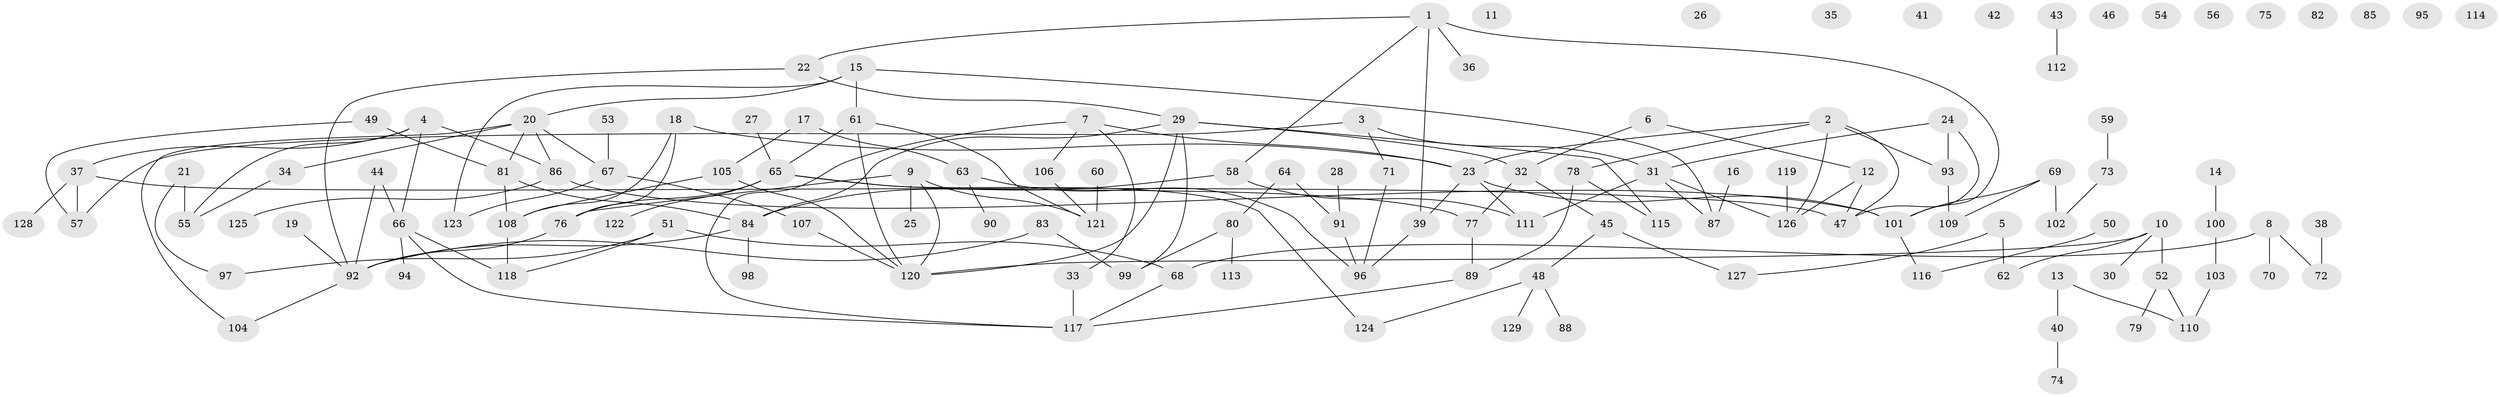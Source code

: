 // coarse degree distribution, {5: 0.03333333333333333, 6: 0.08888888888888889, 3: 0.2, 4: 0.14444444444444443, 2: 0.14444444444444443, 0: 0.14444444444444443, 1: 0.2111111111111111, 8: 0.011111111111111112, 7: 0.022222222222222223}
// Generated by graph-tools (version 1.1) at 2025/16/03/04/25 18:16:29]
// undirected, 129 vertices, 157 edges
graph export_dot {
graph [start="1"]
  node [color=gray90,style=filled];
  1;
  2;
  3;
  4;
  5;
  6;
  7;
  8;
  9;
  10;
  11;
  12;
  13;
  14;
  15;
  16;
  17;
  18;
  19;
  20;
  21;
  22;
  23;
  24;
  25;
  26;
  27;
  28;
  29;
  30;
  31;
  32;
  33;
  34;
  35;
  36;
  37;
  38;
  39;
  40;
  41;
  42;
  43;
  44;
  45;
  46;
  47;
  48;
  49;
  50;
  51;
  52;
  53;
  54;
  55;
  56;
  57;
  58;
  59;
  60;
  61;
  62;
  63;
  64;
  65;
  66;
  67;
  68;
  69;
  70;
  71;
  72;
  73;
  74;
  75;
  76;
  77;
  78;
  79;
  80;
  81;
  82;
  83;
  84;
  85;
  86;
  87;
  88;
  89;
  90;
  91;
  92;
  93;
  94;
  95;
  96;
  97;
  98;
  99;
  100;
  101;
  102;
  103;
  104;
  105;
  106;
  107;
  108;
  109;
  110;
  111;
  112;
  113;
  114;
  115;
  116;
  117;
  118;
  119;
  120;
  121;
  122;
  123;
  124;
  125;
  126;
  127;
  128;
  129;
  1 -- 22;
  1 -- 36;
  1 -- 39;
  1 -- 58;
  1 -- 101;
  2 -- 23;
  2 -- 47;
  2 -- 78;
  2 -- 93;
  2 -- 126;
  3 -- 31;
  3 -- 57;
  3 -- 71;
  4 -- 37;
  4 -- 55;
  4 -- 66;
  4 -- 86;
  5 -- 62;
  5 -- 127;
  6 -- 12;
  6 -- 32;
  7 -- 23;
  7 -- 33;
  7 -- 106;
  7 -- 117;
  8 -- 68;
  8 -- 70;
  8 -- 72;
  9 -- 25;
  9 -- 76;
  9 -- 120;
  9 -- 121;
  10 -- 30;
  10 -- 52;
  10 -- 62;
  10 -- 120;
  12 -- 47;
  12 -- 126;
  13 -- 40;
  13 -- 110;
  14 -- 100;
  15 -- 20;
  15 -- 61;
  15 -- 87;
  15 -- 123;
  16 -- 87;
  17 -- 63;
  17 -- 105;
  18 -- 23;
  18 -- 76;
  18 -- 108;
  19 -- 92;
  20 -- 34;
  20 -- 67;
  20 -- 81;
  20 -- 86;
  20 -- 104;
  21 -- 55;
  21 -- 97;
  22 -- 29;
  22 -- 92;
  23 -- 39;
  23 -- 101;
  23 -- 111;
  24 -- 31;
  24 -- 47;
  24 -- 93;
  27 -- 65;
  28 -- 91;
  29 -- 32;
  29 -- 84;
  29 -- 99;
  29 -- 115;
  29 -- 120;
  31 -- 87;
  31 -- 111;
  31 -- 126;
  32 -- 45;
  32 -- 77;
  33 -- 117;
  34 -- 55;
  37 -- 47;
  37 -- 57;
  37 -- 128;
  38 -- 72;
  39 -- 96;
  40 -- 74;
  43 -- 112;
  44 -- 66;
  44 -- 92;
  45 -- 48;
  45 -- 127;
  48 -- 88;
  48 -- 124;
  48 -- 129;
  49 -- 57;
  49 -- 81;
  50 -- 116;
  51 -- 68;
  51 -- 97;
  51 -- 118;
  52 -- 79;
  52 -- 110;
  53 -- 67;
  58 -- 84;
  58 -- 111;
  59 -- 73;
  60 -- 121;
  61 -- 65;
  61 -- 120;
  61 -- 121;
  63 -- 90;
  63 -- 96;
  64 -- 80;
  64 -- 91;
  65 -- 76;
  65 -- 77;
  65 -- 122;
  65 -- 124;
  66 -- 94;
  66 -- 117;
  66 -- 118;
  67 -- 107;
  67 -- 123;
  68 -- 117;
  69 -- 101;
  69 -- 102;
  69 -- 109;
  71 -- 96;
  73 -- 102;
  76 -- 92;
  77 -- 89;
  78 -- 89;
  78 -- 115;
  80 -- 99;
  80 -- 113;
  81 -- 84;
  81 -- 108;
  83 -- 92;
  83 -- 99;
  84 -- 92;
  84 -- 98;
  86 -- 101;
  86 -- 125;
  89 -- 117;
  91 -- 96;
  92 -- 104;
  93 -- 109;
  100 -- 103;
  101 -- 116;
  103 -- 110;
  105 -- 108;
  105 -- 120;
  106 -- 121;
  107 -- 120;
  108 -- 118;
  119 -- 126;
}
